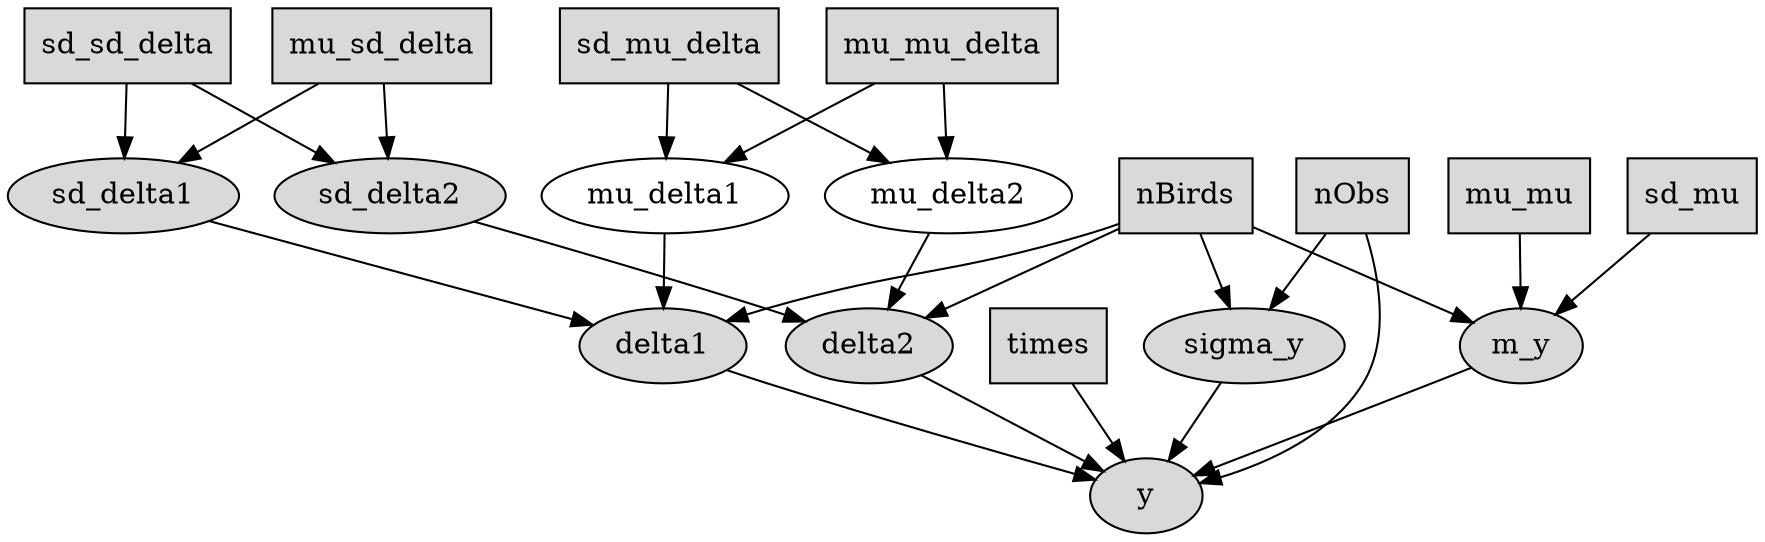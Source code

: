 digraph MambaModel {
	"y" [shape="ellipse", style="filled", fillcolor="gray85"];
	"delta1" [shape="ellipse", style="filled", fillcolor="gray85"];
		"delta1" -> "y";
	"delta2" [shape="ellipse", style="filled", fillcolor="gray85"];
		"delta2" -> "y";
	"times" [shape="box", style="filled", fillcolor="gray85"];
		"times" -> "y";
	"sigma_y" [shape="ellipse", style="filled", fillcolor="gray85"];
		"sigma_y" -> "y";
	"m_y" [shape="ellipse", style="filled", fillcolor="gray85"];
		"m_y" -> "y";
	"nObs" [shape="box", style="filled", fillcolor="gray85"];
		"nObs" -> "y";
		"nObs" -> "sigma_y";
	"sd_delta2" [shape="ellipse", style="filled", fillcolor="gray85"];
		"sd_delta2" -> "delta2";
	"mu_sd_delta" [shape="box", style="filled", fillcolor="gray85"];
		"mu_sd_delta" -> "sd_delta2";
		"mu_sd_delta" -> "sd_delta1";
	"sd_sd_delta" [shape="box", style="filled", fillcolor="gray85"];
		"sd_sd_delta" -> "sd_delta2";
		"sd_sd_delta" -> "sd_delta1";
	"sd_delta1" [shape="ellipse", style="filled", fillcolor="gray85"];
		"sd_delta1" -> "delta1";
	"mu_mu" [shape="box", style="filled", fillcolor="gray85"];
		"mu_mu" -> "m_y";
	"sd_mu" [shape="box", style="filled", fillcolor="gray85"];
		"sd_mu" -> "m_y";
	"nBirds" [shape="box", style="filled", fillcolor="gray85"];
		"nBirds" -> "delta1";
		"nBirds" -> "delta2";
		"nBirds" -> "sigma_y";
		"nBirds" -> "m_y";
	"mu_delta2" [shape="ellipse"];
		"mu_delta2" -> "delta2";
	"mu_delta1" [shape="ellipse"];
		"mu_delta1" -> "delta1";
	"mu_mu_delta" [shape="box", style="filled", fillcolor="gray85"];
		"mu_mu_delta" -> "mu_delta2";
		"mu_mu_delta" -> "mu_delta1";
	"sd_mu_delta" [shape="box", style="filled", fillcolor="gray85"];
		"sd_mu_delta" -> "mu_delta2";
		"sd_mu_delta" -> "mu_delta1";
}
